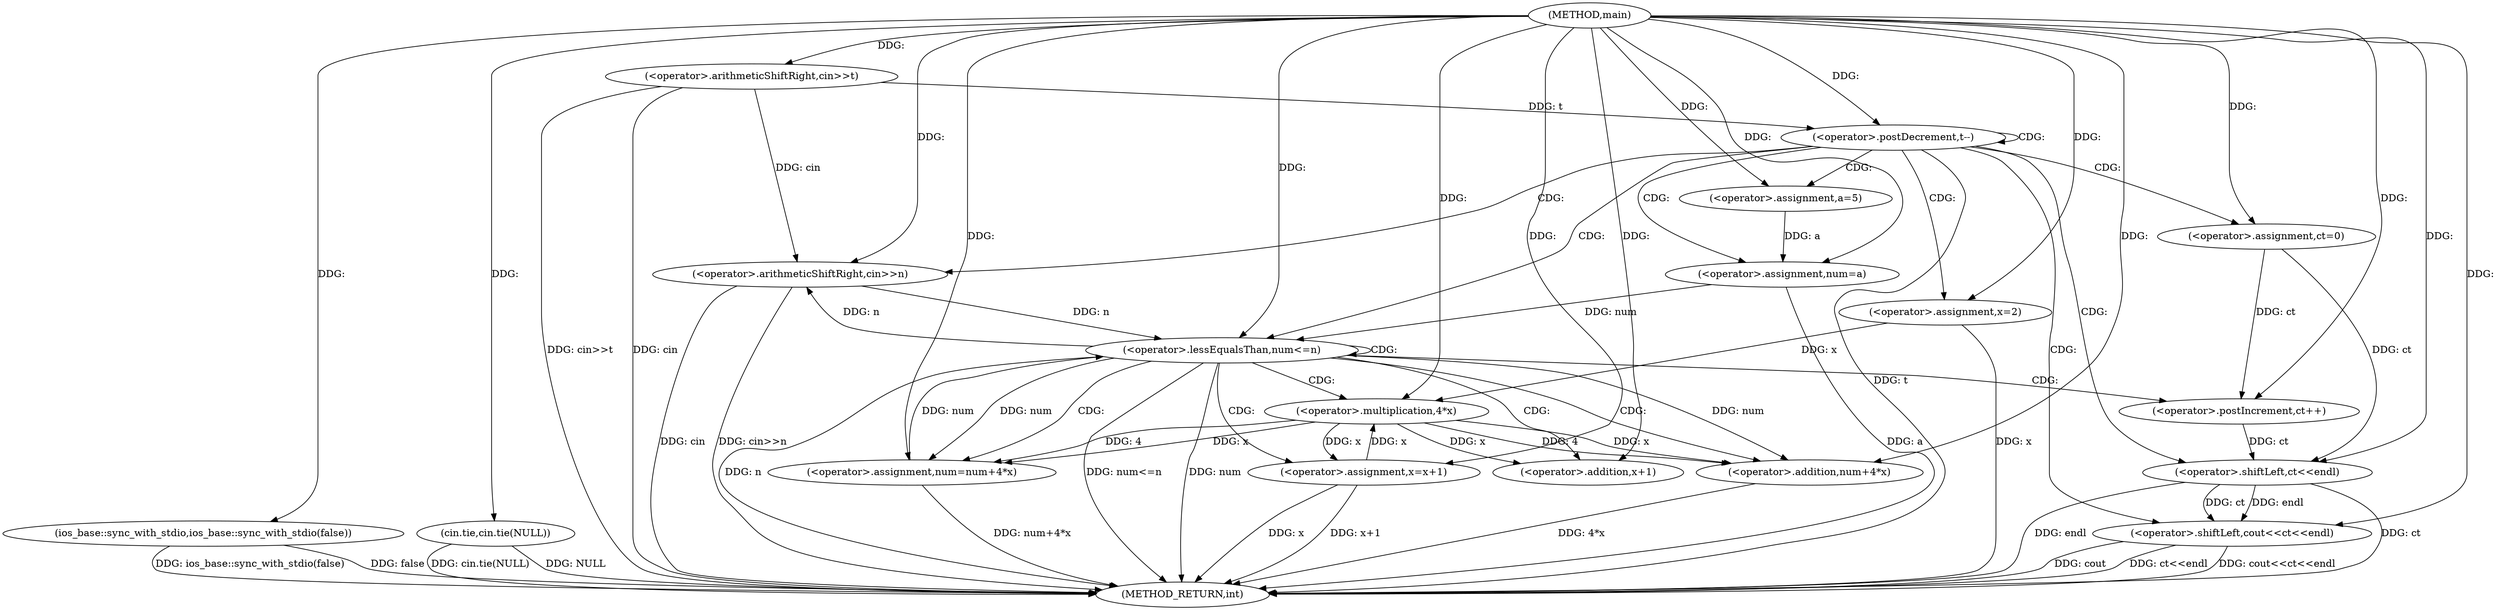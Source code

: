 digraph "main" {  
"1000102" [label = "(METHOD,main)" ]
"1000160" [label = "(METHOD_RETURN,int)" ]
"1000104" [label = "(ios_base::sync_with_stdio,ios_base::sync_with_stdio(false))" ]
"1000106" [label = "(cin.tie,cin.tie(NULL))" ]
"1000109" [label = "(<operator>.arithmeticShiftRight,cin>>t)" ]
"1000113" [label = "(<operator>.postDecrement,t--)" ]
"1000117" [label = "(<operator>.arithmeticShiftRight,cin>>n)" ]
"1000121" [label = "(<operator>.assignment,a=5)" ]
"1000125" [label = "(<operator>.assignment,ct=0)" ]
"1000129" [label = "(<operator>.assignment,x=2)" ]
"1000133" [label = "(<operator>.assignment,num=a)" ]
"1000155" [label = "(<operator>.shiftLeft,cout<<ct<<endl)" ]
"1000137" [label = "(<operator>.lessEqualsThan,num<=n)" ]
"1000141" [label = "(<operator>.postIncrement,ct++)" ]
"1000143" [label = "(<operator>.assignment,num=num+4*x)" ]
"1000150" [label = "(<operator>.assignment,x=x+1)" ]
"1000157" [label = "(<operator>.shiftLeft,ct<<endl)" ]
"1000145" [label = "(<operator>.addition,num+4*x)" ]
"1000152" [label = "(<operator>.addition,x+1)" ]
"1000147" [label = "(<operator>.multiplication,4*x)" ]
  "1000104" -> "1000160"  [ label = "DDG: ios_base::sync_with_stdio(false)"] 
  "1000106" -> "1000160"  [ label = "DDG: cin.tie(NULL)"] 
  "1000109" -> "1000160"  [ label = "DDG: cin"] 
  "1000109" -> "1000160"  [ label = "DDG: cin>>t"] 
  "1000113" -> "1000160"  [ label = "DDG: t"] 
  "1000117" -> "1000160"  [ label = "DDG: cin"] 
  "1000117" -> "1000160"  [ label = "DDG: cin>>n"] 
  "1000129" -> "1000160"  [ label = "DDG: x"] 
  "1000133" -> "1000160"  [ label = "DDG: a"] 
  "1000137" -> "1000160"  [ label = "DDG: num"] 
  "1000137" -> "1000160"  [ label = "DDG: n"] 
  "1000137" -> "1000160"  [ label = "DDG: num<=n"] 
  "1000157" -> "1000160"  [ label = "DDG: ct"] 
  "1000155" -> "1000160"  [ label = "DDG: ct<<endl"] 
  "1000155" -> "1000160"  [ label = "DDG: cout<<ct<<endl"] 
  "1000145" -> "1000160"  [ label = "DDG: 4*x"] 
  "1000143" -> "1000160"  [ label = "DDG: num+4*x"] 
  "1000150" -> "1000160"  [ label = "DDG: x"] 
  "1000150" -> "1000160"  [ label = "DDG: x+1"] 
  "1000155" -> "1000160"  [ label = "DDG: cout"] 
  "1000106" -> "1000160"  [ label = "DDG: NULL"] 
  "1000157" -> "1000160"  [ label = "DDG: endl"] 
  "1000104" -> "1000160"  [ label = "DDG: false"] 
  "1000102" -> "1000104"  [ label = "DDG: "] 
  "1000102" -> "1000106"  [ label = "DDG: "] 
  "1000102" -> "1000109"  [ label = "DDG: "] 
  "1000109" -> "1000113"  [ label = "DDG: t"] 
  "1000102" -> "1000113"  [ label = "DDG: "] 
  "1000102" -> "1000121"  [ label = "DDG: "] 
  "1000102" -> "1000125"  [ label = "DDG: "] 
  "1000102" -> "1000129"  [ label = "DDG: "] 
  "1000121" -> "1000133"  [ label = "DDG: a"] 
  "1000102" -> "1000133"  [ label = "DDG: "] 
  "1000109" -> "1000117"  [ label = "DDG: cin"] 
  "1000102" -> "1000117"  [ label = "DDG: "] 
  "1000137" -> "1000117"  [ label = "DDG: n"] 
  "1000102" -> "1000155"  [ label = "DDG: "] 
  "1000157" -> "1000155"  [ label = "DDG: endl"] 
  "1000157" -> "1000155"  [ label = "DDG: ct"] 
  "1000133" -> "1000137"  [ label = "DDG: num"] 
  "1000143" -> "1000137"  [ label = "DDG: num"] 
  "1000102" -> "1000137"  [ label = "DDG: "] 
  "1000117" -> "1000137"  [ label = "DDG: n"] 
  "1000137" -> "1000143"  [ label = "DDG: num"] 
  "1000102" -> "1000143"  [ label = "DDG: "] 
  "1000147" -> "1000143"  [ label = "DDG: 4"] 
  "1000147" -> "1000143"  [ label = "DDG: x"] 
  "1000102" -> "1000150"  [ label = "DDG: "] 
  "1000147" -> "1000150"  [ label = "DDG: x"] 
  "1000125" -> "1000157"  [ label = "DDG: ct"] 
  "1000141" -> "1000157"  [ label = "DDG: ct"] 
  "1000102" -> "1000157"  [ label = "DDG: "] 
  "1000125" -> "1000141"  [ label = "DDG: ct"] 
  "1000102" -> "1000141"  [ label = "DDG: "] 
  "1000137" -> "1000145"  [ label = "DDG: num"] 
  "1000102" -> "1000145"  [ label = "DDG: "] 
  "1000147" -> "1000145"  [ label = "DDG: 4"] 
  "1000147" -> "1000145"  [ label = "DDG: x"] 
  "1000147" -> "1000152"  [ label = "DDG: x"] 
  "1000102" -> "1000152"  [ label = "DDG: "] 
  "1000102" -> "1000147"  [ label = "DDG: "] 
  "1000129" -> "1000147"  [ label = "DDG: x"] 
  "1000150" -> "1000147"  [ label = "DDG: x"] 
  "1000113" -> "1000121"  [ label = "CDG: "] 
  "1000113" -> "1000125"  [ label = "CDG: "] 
  "1000113" -> "1000117"  [ label = "CDG: "] 
  "1000113" -> "1000113"  [ label = "CDG: "] 
  "1000113" -> "1000155"  [ label = "CDG: "] 
  "1000113" -> "1000137"  [ label = "CDG: "] 
  "1000113" -> "1000129"  [ label = "CDG: "] 
  "1000113" -> "1000133"  [ label = "CDG: "] 
  "1000113" -> "1000157"  [ label = "CDG: "] 
  "1000137" -> "1000143"  [ label = "CDG: "] 
  "1000137" -> "1000137"  [ label = "CDG: "] 
  "1000137" -> "1000141"  [ label = "CDG: "] 
  "1000137" -> "1000147"  [ label = "CDG: "] 
  "1000137" -> "1000145"  [ label = "CDG: "] 
  "1000137" -> "1000152"  [ label = "CDG: "] 
  "1000137" -> "1000150"  [ label = "CDG: "] 
}
